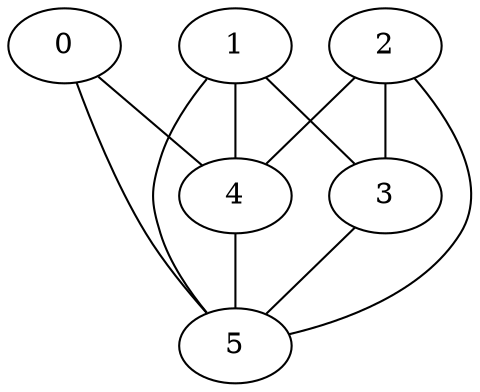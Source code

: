 graph Graphette
{
	0 -- 4;
	0 -- 5;
	1 -- 3;
	1 -- 4;
	1 -- 5;
	2 -- 3;
	2 -- 4;
	2 -- 5;
	3 -- 5;
	4 -- 5;
}